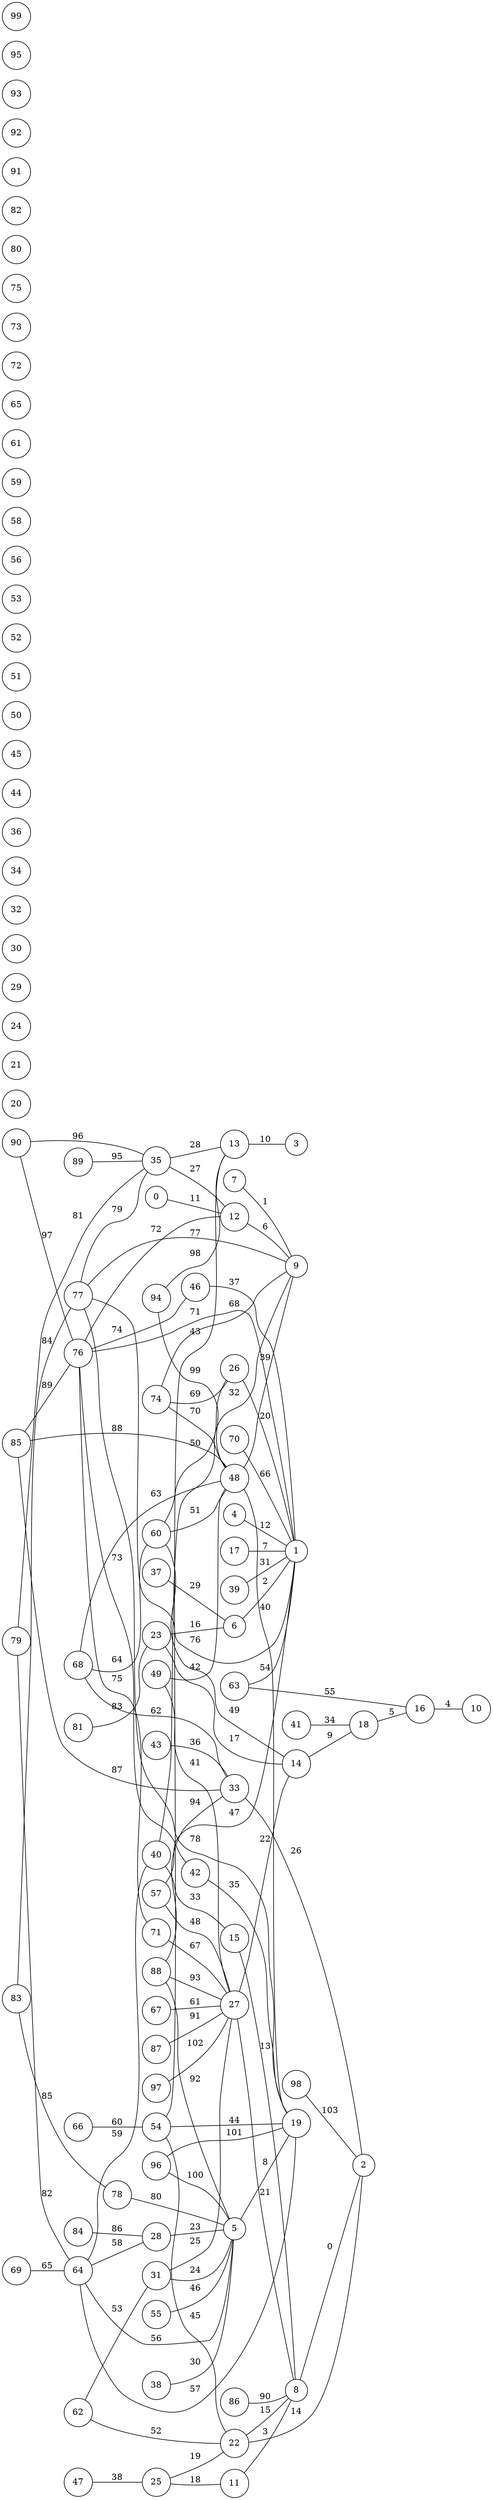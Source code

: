 digraph genereated_graph { 
  rankdir=LR;
  node [shape = circle];
  edge [dir=none];
  0;
  1;
  2;
  3;
  4;
  5;
  6;
  7;
  8;
  9;
  10;
  11;
  12;
  13;
  14;
  15;
  16;
  17;
  18;
  19;
  8 -> 2 [ label = "0" ];
  7 -> 9 [ label = "1" ];
  6 -> 1 [ label = "2" ];
  11 -> 8 [ label = "3" ];
  16 -> 10 [ label = "4" ];
  18 -> 16 [ label = "5" ];
  12 -> 9 [ label = "6" ];
  17 -> 1 [ label = "7" ];
  5 -> 19 [ label = "8" ];
  14 -> 18 [ label = "9" ];
  13 -> 3 [ label = "10" ];
  0 -> 12 [ label = "11" ];
  4 -> 1 [ label = "12" ];
  15 -> 8 [ label = "13" ];
  20;
  21;
  22;
  22 -> 2 [ label = "14" ];
  22 -> 8 [ label = "15" ];
  23;
  23 -> 6 [ label = "16" ];
  23 -> 14 [ label = "17" ];
  24;
  25;
  25 -> 11 [ label = "18" ];
  25 -> 22 [ label = "19" ];
  26;
  26 -> 1 [ label = "20" ];
  27;
  27 -> 8 [ label = "21" ];
  27 -> 14 [ label = "22" ];
  28;
  28 -> 5 [ label = "23" ];
  29;
  30;
  31;
  31 -> 5 [ label = "24" ];
  31 -> 27 [ label = "25" ];
  32;
  33;
  33 -> 2 [ label = "26" ];
  34;
  35;
  35 -> 12 [ label = "27" ];
  35 -> 13 [ label = "28" ];
  36;
  37;
  37 -> 6 [ label = "29" ];
  38;
  38 -> 5 [ label = "30" ];
  39;
  39 -> 1 [ label = "31" ];
  40;
  40 -> 9 [ label = "32" ];
  40 -> 15 [ label = "33" ];
  41;
  41 -> 18 [ label = "34" ];
  42;
  42 -> 19 [ label = "35" ];
  43;
  43 -> 33 [ label = "36" ];
  44;
  45;
  46;
  46 -> 1 [ label = "37" ];
  47;
  47 -> 25 [ label = "38" ];
  48;
  48 -> 9 [ label = "39" ];
  48 -> 19 [ label = "40" ];
  49;
  49 -> 27 [ label = "41" ];
  49 -> 48 [ label = "42" ];
  50;
  51;
  52;
  53;
  54;
  54 -> 13 [ label = "43" ];
  54 -> 19 [ label = "44" ];
  54 -> 22 [ label = "45" ];
  55;
  55 -> 5 [ label = "46" ];
  56;
  57;
  57 -> 1 [ label = "47" ];
  57 -> 27 [ label = "48" ];
  58;
  59;
  60;
  60 -> 14 [ label = "49" ];
  60 -> 26 [ label = "50" ];
  60 -> 48 [ label = "51" ];
  61;
  62;
  62 -> 22 [ label = "52" ];
  62 -> 31 [ label = "53" ];
  63;
  63 -> 1 [ label = "54" ];
  63 -> 16 [ label = "55" ];
  64;
  64 -> 5 [ label = "56" ];
  64 -> 19 [ label = "57" ];
  64 -> 28 [ label = "58" ];
  64 -> 40 [ label = "59" ];
  65;
  66;
  66 -> 54 [ label = "60" ];
  67;
  67 -> 27 [ label = "61" ];
  68;
  68 -> 33 [ label = "62" ];
  68 -> 48 [ label = "63" ];
  68 -> 60 [ label = "64" ];
  69;
  69 -> 64 [ label = "65" ];
  70;
  70 -> 1 [ label = "66" ];
  71;
  71 -> 27 [ label = "67" ];
  72;
  73;
  74;
  74 -> 9 [ label = "68" ];
  74 -> 26 [ label = "69" ];
  74 -> 48 [ label = "70" ];
  75;
  76;
  76 -> 1 [ label = "71" ];
  76 -> 12 [ label = "72" ];
  76 -> 42 [ label = "73" ];
  76 -> 46 [ label = "74" ];
  76 -> 71 [ label = "75" ];
  77;
  77 -> 1 [ label = "76" ];
  77 -> 9 [ label = "77" ];
  77 -> 19 [ label = "78" ];
  77 -> 35 [ label = "79" ];
  78;
  78 -> 5 [ label = "80" ];
  79;
  79 -> 35 [ label = "81" ];
  79 -> 64 [ label = "82" ];
  80;
  81;
  81 -> 23 [ label = "83" ];
  82;
  83;
  83 -> 77 [ label = "84" ];
  83 -> 78 [ label = "85" ];
  84;
  84 -> 28 [ label = "86" ];
  85;
  85 -> 33 [ label = "87" ];
  85 -> 48 [ label = "88" ];
  85 -> 76 [ label = "89" ];
  86;
  86 -> 8 [ label = "90" ];
  87;
  87 -> 27 [ label = "91" ];
  88;
  88 -> 5 [ label = "92" ];
  88 -> 27 [ label = "93" ];
  88 -> 33 [ label = "94" ];
  89;
  89 -> 35 [ label = "95" ];
  90;
  90 -> 35 [ label = "96" ];
  90 -> 76 [ label = "97" ];
  91;
  92;
  93;
  94;
  94 -> 13 [ label = "98" ];
  94 -> 48 [ label = "99" ];
  95;
  96;
  96 -> 5 [ label = "100" ];
  96 -> 19 [ label = "101" ];
  97;
  97 -> 27 [ label = "102" ];
  98;
  98 -> 2 [ label = "103" ];
  99;
}